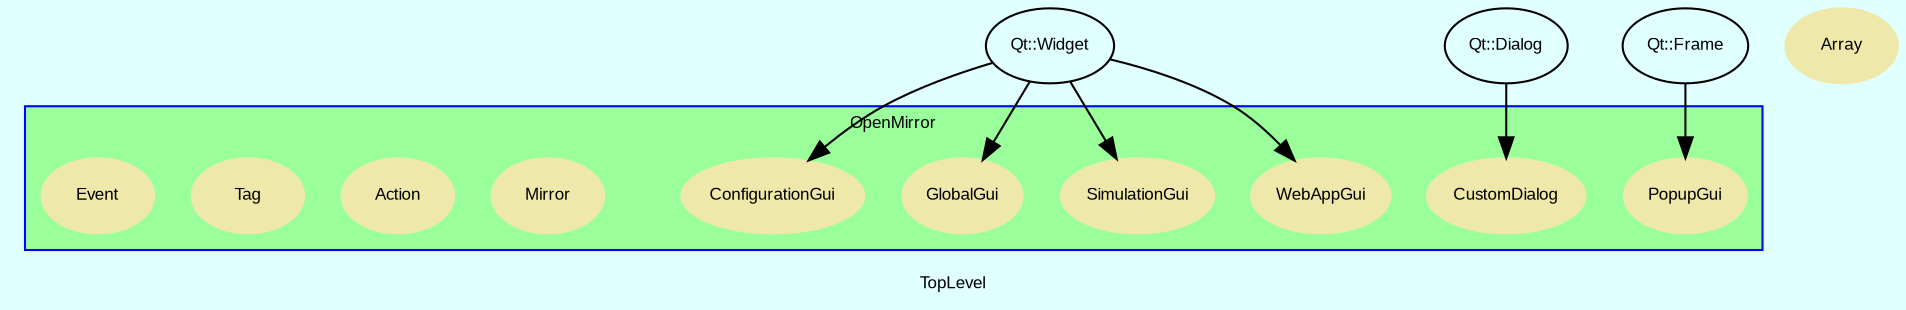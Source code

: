 digraph TopLevel {
    label = "TopLevel"
    compound = true
    fontname = Arial
    fontsize = 8
    bgcolor = lightcyan1
    node [
        color = black,
        fontname = Arial,
        fontsize = 8
    ]

    Qt__Widget [
        URL = "classes/Qt/Widget.html",
        label = "Qt::Widget"
    ]

    Qt__Widget -> OpenMirror__SimulationGui [

    ]

    Qt__Widget -> OpenMirror__GlobalGui [

    ]

    Qt__Dialog [
        URL = "classes/Qt/Dialog.html",
        label = "Qt::Dialog"
    ]

    Qt__Dialog -> OpenMirror__CustomDialog [

    ]

    Qt__Frame [
        URL = "classes/Qt/Frame.html",
        label = "Qt::Frame"
    ]

    Qt__Frame -> OpenMirror__PopupGui [

    ]

    Qt__Widget -> OpenMirror__ConfigurationGui [

    ]

    Qt__Widget -> OpenMirror__WebAppGui [

    ]

    subgraph cluster_OpenMirror {
        label = "OpenMirror"
        fillcolor = palegreen1
        URL = "classes/OpenMirror.html"
        color = blue
        fontname = Arial
        style = filled
        OpenMirror [
            shape = plaintext,
            height = 0.01,
            width = 0.01,
            label = ""
        ]

        OpenMirror__Mirror [
            fontcolor = black,
            shape = ellipse,
            URL = "classes/OpenMirror/Mirror.html",
            color = palegoldenrod,
            style = filled,
            label = "Mirror"
        ]

        OpenMirror__Action [
            fontcolor = black,
            shape = ellipse,
            URL = "classes/OpenMirror/Action.html",
            color = palegoldenrod,
            style = filled,
            label = "Action"
        ]

        OpenMirror__SimulationGui [
            fontcolor = black,
            shape = ellipse,
            URL = "classes/OpenMirror/SimulationGui.html",
            color = palegoldenrod,
            style = filled,
            label = "SimulationGui"
        ]

        OpenMirror__GlobalGui [
            fontcolor = black,
            shape = ellipse,
            URL = "classes/OpenMirror/GlobalGui.html",
            color = palegoldenrod,
            style = filled,
            label = "GlobalGui"
        ]

        OpenMirror__CustomDialog [
            fontcolor = black,
            shape = ellipse,
            URL = "classes/OpenMirror/CustomDialog.html",
            color = palegoldenrod,
            style = filled,
            label = "CustomDialog"
        ]

        OpenMirror__Tag [
            fontcolor = black,
            shape = ellipse,
            URL = "classes/OpenMirror/Tag.html",
            color = palegoldenrod,
            style = filled,
            label = "Tag"
        ]

        OpenMirror__PopupGui [
            fontcolor = black,
            shape = ellipse,
            URL = "classes/OpenMirror/PopupGui.html",
            color = palegoldenrod,
            style = filled,
            label = "PopupGui"
        ]

        OpenMirror__ConfigurationGui [
            fontcolor = black,
            shape = ellipse,
            URL = "classes/OpenMirror/ConfigurationGui.html",
            color = palegoldenrod,
            style = filled,
            label = "ConfigurationGui"
        ]

        OpenMirror__WebAppGui [
            fontcolor = black,
            shape = ellipse,
            URL = "classes/OpenMirror/WebAppGui.html",
            color = palegoldenrod,
            style = filled,
            label = "WebAppGui"
        ]

        OpenMirror__Event [
            fontcolor = black,
            shape = ellipse,
            URL = "classes/OpenMirror/Event.html",
            color = palegoldenrod,
            style = filled,
            label = "Event"
        ]

    }

    Array [
        fontcolor = black,
        shape = ellipse,
        URL = "classes/Array.html",
        color = palegoldenrod,
        style = filled,
        label = "Array"
    ]

}

